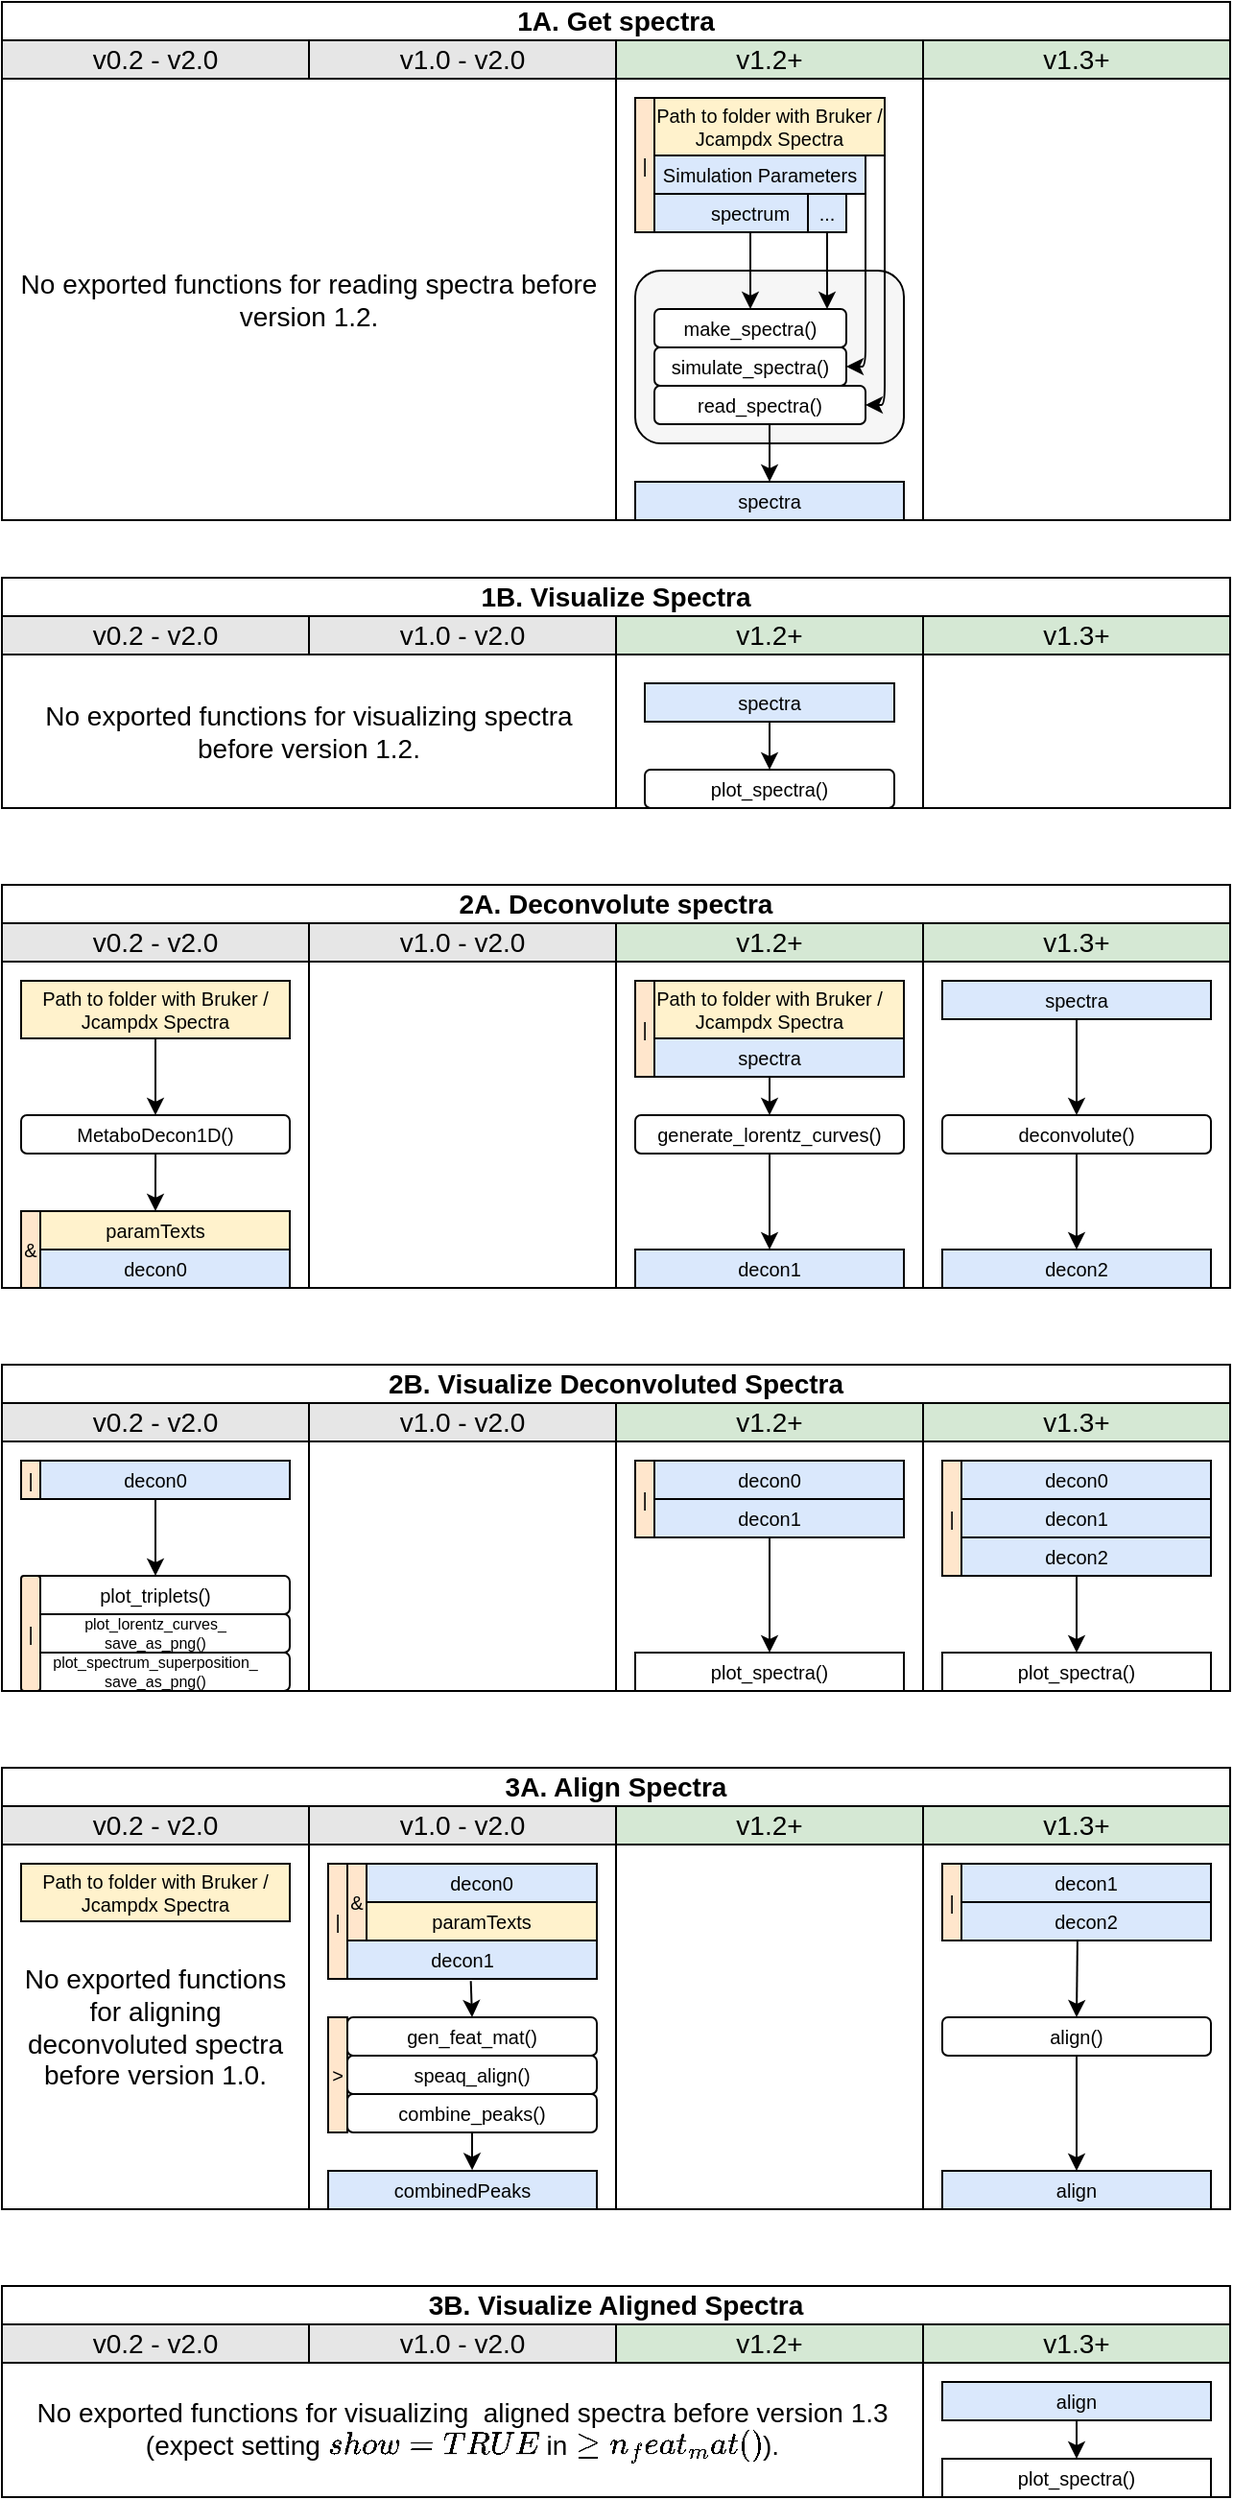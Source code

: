 <mxfile version="24.7.17">
  <diagram id="fRUhEyAmqn6JfHpWfGpk" name="Page-1">
    <mxGraphModel dx="1221" dy="765" grid="1" gridSize="10" guides="1" tooltips="1" connect="1" arrows="1" fold="1" page="1" pageScale="1" pageWidth="720" pageHeight="1380" math="0" shadow="0">
      <root>
        <mxCell id="0" />
        <mxCell id="1" parent="0" />
        <mxCell id="zO8-c5lgZE-9HUMoSTf0-251" value="" style="rounded=0;whiteSpace=wrap;html=1;labelBackgroundColor=none;fontSize=12;fillColor=#FFFFFF;verticalAlign=top;strokeColor=#000000;" parent="1" vertex="1">
          <mxGeometry x="360" y="80" width="160" height="230" as="geometry" />
        </mxCell>
        <mxCell id="_IIo85ep8_x6QM5v_EdP-208" value="" style="rounded=1;whiteSpace=wrap;html=1;fontSize=10;strokeColor=default;fillColor=#F6F6F6;" parent="1" vertex="1">
          <mxGeometry x="370" y="180" width="140" height="90" as="geometry" />
        </mxCell>
        <mxCell id="O-gDGUDRsaO5ftSflFKG-231" value="" style="rounded=0;whiteSpace=wrap;html=1;labelBackgroundColor=none;fontSize=14;fillColor=#FFFFFF;verticalAlign=top;strokeColor=#000000;" parent="1" vertex="1">
          <mxGeometry x="200" y="1000" width="160" height="190" as="geometry" />
        </mxCell>
        <mxCell id="O-gDGUDRsaO5ftSflFKG-230" value="" style="rounded=0;whiteSpace=wrap;html=1;labelBackgroundColor=none;fontSize=14;fillColor=#FFFFFF;verticalAlign=top;strokeColor=#000000;" parent="1" vertex="1">
          <mxGeometry x="520" y="1000" width="160" height="190" as="geometry" />
        </mxCell>
        <mxCell id="zO8-c5lgZE-9HUMoSTf0-159" value="v1.2+" style="rounded=0;whiteSpace=wrap;html=1;labelBackgroundColor=none;fontSize=14;fillColor=#d5e8d4;verticalAlign=middle;strokeColor=#000000;" parent="1" vertex="1">
          <mxGeometry x="360" y="60" width="160" height="20" as="geometry" />
        </mxCell>
        <mxCell id="_IIo85ep8_x6QM5v_EdP-139" style="edgeStyle=orthogonalEdgeStyle;orthogonalLoop=1;jettySize=auto;html=1;exitX=1;exitY=0.5;exitDx=0;exitDy=0;entryX=1;entryY=0.5;entryDx=0;entryDy=0;fontSize=14;" parent="1" source="zO8-c5lgZE-9HUMoSTf0-162" target="zO8-c5lgZE-9HUMoSTf0-167" edge="1">
          <mxGeometry relative="1" as="geometry">
            <Array as="points">
              <mxPoint x="500" y="250" />
            </Array>
          </mxGeometry>
        </mxCell>
        <mxCell id="zO8-c5lgZE-9HUMoSTf0-162" value="Path to folder with Bruker / Jcampdx Spectra" style="rounded=0;whiteSpace=wrap;html=1;verticalAlign=middle;align=center;fillColor=#fff2cc;strokeColor=#000000;fontSize=10;" parent="1" vertex="1">
          <mxGeometry x="380" y="90" width="120" height="30" as="geometry" />
        </mxCell>
        <mxCell id="_IIo85ep8_x6QM5v_EdP-141" style="edgeStyle=orthogonalEdgeStyle;orthogonalLoop=1;jettySize=auto;html=1;entryX=0.5;entryY=0;entryDx=0;entryDy=0;fontSize=14;" parent="1" target="zO8-c5lgZE-9HUMoSTf0-233" edge="1">
          <mxGeometry relative="1" as="geometry">
            <mxPoint x="440" y="260" as="sourcePoint" />
          </mxGeometry>
        </mxCell>
        <mxCell id="zO8-c5lgZE-9HUMoSTf0-167" value="read_spectra()" style="rounded=1;whiteSpace=wrap;html=1;fontSize=10;strokeColor=#000000;" parent="1" vertex="1">
          <mxGeometry x="380" y="240" width="110" height="20" as="geometry" />
        </mxCell>
        <mxCell id="zO8-c5lgZE-9HUMoSTf0-233" value="spectra" style="rounded=0;whiteSpace=wrap;html=1;labelBackgroundColor=none;fontSize=10;fillColor=#dae8fc;strokeColor=#000000;" parent="1" vertex="1">
          <mxGeometry x="370" y="290" width="140" height="20" as="geometry" />
        </mxCell>
        <mxCell id="_IIo85ep8_x6QM5v_EdP-133" style="edgeStyle=orthogonalEdgeStyle;orthogonalLoop=1;jettySize=auto;html=1;entryX=0.5;entryY=0;entryDx=0;entryDy=0;fontSize=14;" parent="1" source="zO8-c5lgZE-9HUMoSTf0-237" target="zO8-c5lgZE-9HUMoSTf0-217" edge="1">
          <mxGeometry relative="1" as="geometry" />
        </mxCell>
        <mxCell id="zO8-c5lgZE-9HUMoSTf0-237" value="spectrum" style="rounded=0;whiteSpace=wrap;html=1;labelBackgroundColor=none;fontSize=10;fillColor=#dae8fc;strokeColor=#000000;" parent="1" vertex="1">
          <mxGeometry x="380" y="140" width="100" height="20" as="geometry" />
        </mxCell>
        <mxCell id="zO8-c5lgZE-9HUMoSTf0-238" value="..." style="rounded=0;whiteSpace=wrap;html=1;labelBackgroundColor=none;fontSize=10;fillColor=#dae8fc;strokeColor=#000000;" parent="1" vertex="1">
          <mxGeometry x="460" y="140" width="20" height="20" as="geometry" />
        </mxCell>
        <mxCell id="zO8-c5lgZE-9HUMoSTf0-274" value="simulate_spectra()" style="rounded=1;whiteSpace=wrap;html=1;fontSize=10;strokeColor=#000000;" parent="1" vertex="1">
          <mxGeometry x="380" y="220" width="100" height="20" as="geometry" />
        </mxCell>
        <mxCell id="_IIo85ep8_x6QM5v_EdP-136" style="edgeStyle=orthogonalEdgeStyle;orthogonalLoop=1;jettySize=auto;html=1;exitX=1;exitY=0.5;exitDx=0;exitDy=0;entryX=1;entryY=0.5;entryDx=0;entryDy=0;fontSize=14;" parent="1" source="zO8-c5lgZE-9HUMoSTf0-303" target="zO8-c5lgZE-9HUMoSTf0-274" edge="1">
          <mxGeometry y="-10" relative="1" as="geometry">
            <Array as="points">
              <mxPoint x="490" y="230" />
            </Array>
            <mxPoint as="offset" />
          </mxGeometry>
        </mxCell>
        <mxCell id="zO8-c5lgZE-9HUMoSTf0-303" value="Simulation Parameters" style="rounded=0;whiteSpace=wrap;html=1;labelBackgroundColor=none;fontSize=10;fillColor=#dae8fc;strokeColor=#000000;" parent="1" vertex="1">
          <mxGeometry x="380" y="120" width="110" height="20" as="geometry" />
        </mxCell>
        <mxCell id="O-gDGUDRsaO5ftSflFKG-95" value="3A. Align Spectra" style="rounded=0;whiteSpace=wrap;html=1;labelBackgroundColor=none;fontSize=14;verticalAlign=middle;fontStyle=1" parent="1" vertex="1">
          <mxGeometry x="40" y="960" width="640" height="20" as="geometry" />
        </mxCell>
        <mxCell id="O-gDGUDRsaO5ftSflFKG-167" value="1A. Get spectra" style="rounded=0;whiteSpace=wrap;html=1;labelBackgroundColor=none;fontSize=14;verticalAlign=middle;fontStyle=1" parent="1" vertex="1">
          <mxGeometry x="40" y="40" width="640" height="20" as="geometry" />
        </mxCell>
        <mxCell id="O-gDGUDRsaO5ftSflFKG-210" style="edgeStyle=orthogonalEdgeStyle;rounded=0;orthogonalLoop=1;jettySize=auto;html=1;strokeColor=#000000;fontSize=10;exitX=0.5;exitY=1;exitDx=0;exitDy=0;entryX=0.5;entryY=0;entryDx=0;entryDy=0;" parent="1" source="O-gDGUDRsaO5ftSflFKG-218" target="O-gDGUDRsaO5ftSflFKG-212" edge="1">
          <mxGeometry relative="1" as="geometry">
            <mxPoint x="600" y="1170" as="targetPoint" />
            <mxPoint x="590.037" y="1170" as="sourcePoint" />
            <Array as="points" />
          </mxGeometry>
        </mxCell>
        <mxCell id="O-gDGUDRsaO5ftSflFKG-212" value="align" style="rounded=0;whiteSpace=wrap;html=1;labelBackgroundColor=none;fontSize=10;fillColor=#dae8fc;strokeColor=#000000;" parent="1" vertex="1">
          <mxGeometry x="530" y="1170" width="140" height="20" as="geometry" />
        </mxCell>
        <mxCell id="O-gDGUDRsaO5ftSflFKG-213" value="v1.3+" style="rounded=0;whiteSpace=wrap;html=1;labelBackgroundColor=none;fontSize=14;fillColor=#d5e8d4;verticalAlign=middle;strokeColor=#000000;" parent="1" vertex="1">
          <mxGeometry x="520" y="980" width="160" height="20" as="geometry" />
        </mxCell>
        <mxCell id="O-gDGUDRsaO5ftSflFKG-218" value="align()" style="rounded=1;whiteSpace=wrap;html=1;fontSize=10;strokeColor=#000000;" parent="1" vertex="1">
          <mxGeometry x="530" y="1090" width="140" height="20" as="geometry" />
        </mxCell>
        <mxCell id="O-gDGUDRsaO5ftSflFKG-223" value="decon2" style="rounded=0;whiteSpace=wrap;html=1;labelBackgroundColor=none;fontSize=10;fillColor=#dae8fc;strokeColor=#000000;" parent="1" vertex="1">
          <mxGeometry x="540" y="1030" width="130" height="20" as="geometry" />
        </mxCell>
        <mxCell id="O-gDGUDRsaO5ftSflFKG-229" style="edgeStyle=orthogonalEdgeStyle;rounded=0;orthogonalLoop=1;jettySize=auto;html=1;strokeColor=#000000;fontSize=10;exitX=0.465;exitY=1.003;exitDx=0;exitDy=0;exitPerimeter=0;" parent="1" source="O-gDGUDRsaO5ftSflFKG-223" edge="1">
          <mxGeometry relative="1" as="geometry">
            <mxPoint x="600" y="1090" as="targetPoint" />
            <mxPoint x="600" y="1090" as="sourcePoint" />
            <Array as="points" />
          </mxGeometry>
        </mxCell>
        <mxCell id="O-gDGUDRsaO5ftSflFKG-247" value="" style="rounded=0;whiteSpace=wrap;html=1;labelBackgroundColor=none;fontSize=14;fillColor=#FFFFFF;verticalAlign=top;strokeColor=#000000;" parent="1" vertex="1">
          <mxGeometry x="40" y="790" width="160" height="130" as="geometry" />
        </mxCell>
        <mxCell id="O-gDGUDRsaO5ftSflFKG-249" value="2B. Visualize Deconvoluted Spectra" style="rounded=0;whiteSpace=wrap;html=1;labelBackgroundColor=none;fontSize=14;verticalAlign=middle;fontStyle=1" parent="1" vertex="1">
          <mxGeometry x="40" y="750" width="640" height="20" as="geometry" />
        </mxCell>
        <mxCell id="O-gDGUDRsaO5ftSflFKG-251" value="plot_triplets()" style="rounded=1;whiteSpace=wrap;html=1;fontSize=10;strokeColor=#000000;" parent="1" vertex="1">
          <mxGeometry x="50" y="860" width="140" height="20" as="geometry" />
        </mxCell>
        <mxCell id="O-gDGUDRsaO5ftSflFKG-257" value="plot_lorentz_curves_&lt;br style=&quot;font-size: 8px;&quot;&gt;save_as_png()" style="rounded=1;whiteSpace=wrap;html=1;fontSize=8;strokeColor=#000000;" parent="1" vertex="1">
          <mxGeometry x="50" y="880" width="140" height="20" as="geometry" />
        </mxCell>
        <mxCell id="O-gDGUDRsaO5ftSflFKG-258" value="plot_spectrum_superposition_&lt;br style=&quot;font-size: 8px;&quot;&gt;save_as_png()" style="rounded=1;whiteSpace=wrap;html=1;fontSize=8;strokeColor=#000000;" parent="1" vertex="1">
          <mxGeometry x="50" y="900" width="140" height="20" as="geometry" />
        </mxCell>
        <mxCell id="O-gDGUDRsaO5ftSflFKG-260" value="|" style="rounded=1;whiteSpace=wrap;html=1;fontSize=10;strokeColor=#000000;fillColor=#ffe6cc;" parent="1" vertex="1">
          <mxGeometry x="50" y="860" width="10" height="60" as="geometry" />
        </mxCell>
        <mxCell id="_IIo85ep8_x6QM5v_EdP-3" style="edgeStyle=orthogonalEdgeStyle;rounded=0;orthogonalLoop=1;jettySize=auto;html=1;entryX=0.5;entryY=0;entryDx=0;entryDy=0;exitX=0.5;exitY=1;exitDx=0;exitDy=0;" parent="1" source="O-gDGUDRsaO5ftSflFKG-302" target="O-gDGUDRsaO5ftSflFKG-251" edge="1">
          <mxGeometry relative="1" as="geometry">
            <mxPoint x="119.941" y="840" as="sourcePoint" />
          </mxGeometry>
        </mxCell>
        <mxCell id="O-gDGUDRsaO5ftSflFKG-302" value="decon0" style="rounded=0;whiteSpace=wrap;html=1;labelBackgroundColor=none;fontSize=10;fillColor=#dae8fc;strokeColor=#000000;" parent="1" vertex="1">
          <mxGeometry x="50" y="800" width="140" height="20" as="geometry" />
        </mxCell>
        <mxCell id="O-gDGUDRsaO5ftSflFKG-334" value="" style="rounded=0;whiteSpace=wrap;html=1;labelBackgroundColor=none;fontSize=14;fillColor=#FFFFFF;verticalAlign=top;strokeColor=#000000;" parent="1" vertex="1">
          <mxGeometry x="360" y="380" width="160" height="80" as="geometry" />
        </mxCell>
        <mxCell id="O-gDGUDRsaO5ftSflFKG-335" value="1B. Visualize Spectra" style="rounded=0;whiteSpace=wrap;html=1;labelBackgroundColor=none;fontSize=14;verticalAlign=middle;fontStyle=1" parent="1" vertex="1">
          <mxGeometry x="40" y="340" width="640" height="20" as="geometry" />
        </mxCell>
        <mxCell id="O-gDGUDRsaO5ftSflFKG-336" value="v1.2+" style="rounded=0;whiteSpace=wrap;html=1;labelBackgroundColor=none;fontSize=14;fillColor=#d5e8d4;verticalAlign=middle;strokeColor=#000000;" parent="1" vertex="1">
          <mxGeometry x="360" y="360" width="160" height="20" as="geometry" />
        </mxCell>
        <mxCell id="O-gDGUDRsaO5ftSflFKG-337" value="plot_spectra()" style="rounded=1;whiteSpace=wrap;html=1;fontSize=10;strokeColor=#000000;" parent="1" vertex="1">
          <mxGeometry x="375" y="440" width="130" height="20" as="geometry" />
        </mxCell>
        <mxCell id="O-gDGUDRsaO5ftSflFKG-338" style="edgeStyle=orthogonalEdgeStyle;rounded=0;orthogonalLoop=1;jettySize=auto;html=1;entryX=0.5;entryY=0;entryDx=0;entryDy=0;fontSize=16;exitX=0.5;exitY=1;exitDx=0;exitDy=0;" parent="1" source="O-gDGUDRsaO5ftSflFKG-339" target="O-gDGUDRsaO5ftSflFKG-337" edge="1">
          <mxGeometry relative="1" as="geometry">
            <mxPoint x="440" y="420" as="sourcePoint" />
            <mxPoint x="439.92" y="439.78" as="targetPoint" />
            <Array as="points" />
          </mxGeometry>
        </mxCell>
        <mxCell id="O-gDGUDRsaO5ftSflFKG-339" value="spectra" style="rounded=0;whiteSpace=wrap;html=1;labelBackgroundColor=none;fontSize=10;fillColor=#dae8fc;strokeColor=#000000;" parent="1" vertex="1">
          <mxGeometry x="375" y="395" width="130" height="20" as="geometry" />
        </mxCell>
        <mxCell id="O-gDGUDRsaO5ftSflFKG-298" value="|" style="rounded=0;whiteSpace=wrap;html=1;fontSize=10;strokeColor=#000000;fillColor=#ffe6cc;" parent="1" vertex="1">
          <mxGeometry x="50" y="800" width="10" height="20" as="geometry" />
        </mxCell>
        <mxCell id="_IIo85ep8_x6QM5v_EdP-39" style="edgeStyle=orthogonalEdgeStyle;rounded=0;orthogonalLoop=1;jettySize=auto;html=1;exitX=0.5;exitY=1;exitDx=0;exitDy=0;strokeColor=#000000;fontSize=14;" parent="1" edge="1">
          <mxGeometry relative="1" as="geometry">
            <mxPoint x="250" y="730" as="sourcePoint" />
            <mxPoint x="250" y="730" as="targetPoint" />
          </mxGeometry>
        </mxCell>
        <mxCell id="_IIo85ep8_x6QM5v_EdP-40" value="2A. Deconvolute spectra" style="rounded=0;whiteSpace=wrap;html=1;labelBackgroundColor=none;fontSize=14;verticalAlign=middle;fontStyle=1" parent="1" vertex="1">
          <mxGeometry x="40" y="500" width="640" height="20" as="geometry" />
        </mxCell>
        <mxCell id="_IIo85ep8_x6QM5v_EdP-41" value="" style="rounded=0;whiteSpace=wrap;html=1;labelBackgroundColor=none;fontSize=14;fillColor=#FFFFFF;verticalAlign=top;strokeColor=#000000;" parent="1" vertex="1">
          <mxGeometry x="520" y="540" width="160" height="170" as="geometry" />
        </mxCell>
        <mxCell id="_IIo85ep8_x6QM5v_EdP-42" value="deconvolute()" style="rounded=1;whiteSpace=wrap;html=1;fontSize=10;strokeColor=#000000;" parent="1" vertex="1">
          <mxGeometry x="530" y="620" width="140" height="20" as="geometry" />
        </mxCell>
        <mxCell id="_IIo85ep8_x6QM5v_EdP-43" value="" style="rounded=0;whiteSpace=wrap;html=1;labelBackgroundColor=none;fontSize=14;fillColor=#FFFFFF;verticalAlign=top;strokeColor=#000000;" parent="1" vertex="1">
          <mxGeometry x="360" y="540" width="160" height="170" as="geometry" />
        </mxCell>
        <mxCell id="_IIo85ep8_x6QM5v_EdP-44" style="edgeStyle=orthogonalEdgeStyle;rounded=0;orthogonalLoop=1;jettySize=auto;html=1;strokeColor=#000000;fontSize=10;entryX=0.5;entryY=0;entryDx=0;entryDy=0;exitX=0.5;exitY=1;exitDx=0;exitDy=0;" parent="1" source="_IIo85ep8_x6QM5v_EdP-45" target="_IIo85ep8_x6QM5v_EdP-46" edge="1">
          <mxGeometry relative="1" as="geometry">
            <mxPoint x="415" y="660" as="targetPoint" />
          </mxGeometry>
        </mxCell>
        <mxCell id="_IIo85ep8_x6QM5v_EdP-45" value="generate_lorentz_curves()" style="rounded=1;whiteSpace=wrap;html=1;fontSize=10;strokeColor=#000000;" parent="1" vertex="1">
          <mxGeometry x="370" y="620" width="140" height="20" as="geometry" />
        </mxCell>
        <mxCell id="_IIo85ep8_x6QM5v_EdP-46" value="decon1" style="rounded=0;whiteSpace=wrap;html=1;labelBackgroundColor=none;fontSize=10;fillColor=#dae8fc;strokeColor=#000000;" parent="1" vertex="1">
          <mxGeometry x="370" y="690" width="140" height="20" as="geometry" />
        </mxCell>
        <mxCell id="_IIo85ep8_x6QM5v_EdP-47" value="v1.3+" style="rounded=0;whiteSpace=wrap;html=1;labelBackgroundColor=none;fontSize=14;fillColor=#d5e8d4;verticalAlign=middle;strokeColor=#000000;" parent="1" vertex="1">
          <mxGeometry x="520" y="520" width="160" height="20" as="geometry" />
        </mxCell>
        <mxCell id="_IIo85ep8_x6QM5v_EdP-48" value="v1.2+" style="rounded=0;whiteSpace=wrap;html=1;labelBackgroundColor=none;fontSize=14;fillColor=#d5e8d4;verticalAlign=middle;strokeColor=#000000;" parent="1" vertex="1">
          <mxGeometry x="360" y="520" width="160" height="20" as="geometry" />
        </mxCell>
        <mxCell id="_IIo85ep8_x6QM5v_EdP-49" value="" style="rounded=0;whiteSpace=wrap;html=1;labelBackgroundColor=none;fontSize=14;fillColor=#FFFFFF;verticalAlign=top;strokeColor=#000000;" parent="1" vertex="1">
          <mxGeometry x="40" y="540" width="160" height="170" as="geometry" />
        </mxCell>
        <mxCell id="_IIo85ep8_x6QM5v_EdP-50" value="MetaboDecon1D()" style="rounded=1;whiteSpace=wrap;html=1;fontSize=10;strokeColor=#000000;" parent="1" vertex="1">
          <mxGeometry x="50" y="620" width="140" height="20" as="geometry" />
        </mxCell>
        <mxCell id="_IIo85ep8_x6QM5v_EdP-51" value="decon0" style="rounded=0;whiteSpace=wrap;html=1;labelBackgroundColor=none;fontSize=10;fillColor=#dae8fc;strokeColor=#000000;" parent="1" vertex="1">
          <mxGeometry x="50" y="690" width="140" height="20" as="geometry" />
        </mxCell>
        <mxCell id="_IIo85ep8_x6QM5v_EdP-53" style="edgeStyle=none;rounded=0;orthogonalLoop=1;jettySize=auto;html=1;entryX=0.5;entryY=0;entryDx=0;entryDy=0;fontSize=14;" parent="1" source="_IIo85ep8_x6QM5v_EdP-54" target="_IIo85ep8_x6QM5v_EdP-45" edge="1">
          <mxGeometry relative="1" as="geometry" />
        </mxCell>
        <mxCell id="_IIo85ep8_x6QM5v_EdP-54" value="spectra" style="rounded=0;whiteSpace=wrap;html=1;labelBackgroundColor=none;fontSize=10;fillColor=#dae8fc;strokeColor=#000000;" parent="1" vertex="1">
          <mxGeometry x="370" y="580" width="140" height="20" as="geometry" />
        </mxCell>
        <mxCell id="_IIo85ep8_x6QM5v_EdP-55" value="paramTexts" style="rounded=0;whiteSpace=wrap;html=1;labelBackgroundColor=none;fontSize=10;fillColor=#fff2cc;strokeColor=#000000;" parent="1" vertex="1">
          <mxGeometry x="50" y="670" width="140" height="20" as="geometry" />
        </mxCell>
        <mxCell id="_IIo85ep8_x6QM5v_EdP-56" style="edgeStyle=none;rounded=0;orthogonalLoop=1;jettySize=auto;html=1;entryX=0.5;entryY=0;entryDx=0;entryDy=0;fontSize=14;" parent="1" source="_IIo85ep8_x6QM5v_EdP-57" target="_IIo85ep8_x6QM5v_EdP-50" edge="1">
          <mxGeometry relative="1" as="geometry" />
        </mxCell>
        <mxCell id="_IIo85ep8_x6QM5v_EdP-57" value="Path to folder with Bruker / Jcampdx Spectra" style="rounded=0;whiteSpace=wrap;html=1;verticalAlign=middle;align=center;fillColor=#fff2cc;strokeColor=#000000;fontSize=10;" parent="1" vertex="1">
          <mxGeometry x="50" y="550" width="140" height="30" as="geometry" />
        </mxCell>
        <mxCell id="_IIo85ep8_x6QM5v_EdP-58" value="&amp;amp;" style="rounded=0;whiteSpace=wrap;html=1;labelBackgroundColor=none;fontSize=10;fillColor=#ffe6cc;strokeColor=#000000;" parent="1" vertex="1">
          <mxGeometry x="50" y="670" width="10" height="40" as="geometry" />
        </mxCell>
        <mxCell id="_IIo85ep8_x6QM5v_EdP-59" style="edgeStyle=orthogonalEdgeStyle;rounded=0;orthogonalLoop=1;jettySize=auto;html=1;strokeColor=#000000;fontSize=10;entryX=0.5;entryY=0;entryDx=0;entryDy=0;exitX=0.5;exitY=1;exitDx=0;exitDy=0;" parent="1" source="_IIo85ep8_x6QM5v_EdP-42" target="_IIo85ep8_x6QM5v_EdP-60" edge="1">
          <mxGeometry relative="1" as="geometry">
            <mxPoint x="575" y="660" as="targetPoint" />
            <mxPoint x="590" y="640" as="sourcePoint" />
          </mxGeometry>
        </mxCell>
        <mxCell id="_IIo85ep8_x6QM5v_EdP-60" value="decon2" style="rounded=0;whiteSpace=wrap;html=1;labelBackgroundColor=none;fontSize=10;fillColor=#dae8fc;strokeColor=#000000;" parent="1" vertex="1">
          <mxGeometry x="530" y="690" width="140" height="20" as="geometry" />
        </mxCell>
        <mxCell id="_IIo85ep8_x6QM5v_EdP-61" style="edgeStyle=orthogonalEdgeStyle;rounded=0;orthogonalLoop=1;jettySize=auto;html=1;fontSize=10;exitX=0.5;exitY=1;exitDx=0;exitDy=0;" parent="1" source="_IIo85ep8_x6QM5v_EdP-62" edge="1">
          <mxGeometry relative="1" as="geometry">
            <Array as="points" />
            <mxPoint x="600" y="570" as="sourcePoint" />
            <mxPoint x="600" y="620" as="targetPoint" />
          </mxGeometry>
        </mxCell>
        <mxCell id="_IIo85ep8_x6QM5v_EdP-62" value="spectra" style="rounded=0;whiteSpace=wrap;html=1;labelBackgroundColor=none;fontSize=10;fillColor=#dae8fc;strokeColor=#000000;" parent="1" vertex="1">
          <mxGeometry x="530" y="550" width="140" height="20" as="geometry" />
        </mxCell>
        <mxCell id="_IIo85ep8_x6QM5v_EdP-63" style="edgeStyle=orthogonalEdgeStyle;rounded=0;orthogonalLoop=1;jettySize=auto;html=1;strokeColor=#000000;fontSize=10;entryX=0.5;entryY=0;entryDx=0;entryDy=0;" parent="1" target="_IIo85ep8_x6QM5v_EdP-55" edge="1">
          <mxGeometry relative="1" as="geometry">
            <mxPoint x="119.96" y="660.06" as="targetPoint" />
            <mxPoint x="120.026" y="640" as="sourcePoint" />
          </mxGeometry>
        </mxCell>
        <mxCell id="_IIo85ep8_x6QM5v_EdP-65" value="" style="rounded=0;whiteSpace=wrap;html=1;labelBackgroundColor=none;fontSize=14;fillColor=#FFFFFF;verticalAlign=top;strokeColor=#000000;" parent="1" vertex="1">
          <mxGeometry x="360" y="790" width="160" height="130" as="geometry" />
        </mxCell>
        <mxCell id="_IIo85ep8_x6QM5v_EdP-68" value="v0.2 - v2.0" style="rounded=0;whiteSpace=wrap;html=1;labelBackgroundColor=none;fontSize=14;fillColor=#E6E6E6;verticalAlign=middle;strokeColor=#000000;" parent="1" vertex="1">
          <mxGeometry x="40" y="770" width="160" height="20" as="geometry" />
        </mxCell>
        <mxCell id="_IIo85ep8_x6QM5v_EdP-72" value="v1.2+" style="rounded=0;whiteSpace=wrap;html=1;labelBackgroundColor=none;fontSize=14;fillColor=#d5e8d4;verticalAlign=middle;strokeColor=#000000;" parent="1" vertex="1">
          <mxGeometry x="360" y="770" width="160" height="20" as="geometry" />
        </mxCell>
        <mxCell id="_IIo85ep8_x6QM5v_EdP-73" value="decon1" style="rounded=0;whiteSpace=wrap;html=1;labelBackgroundColor=none;fontSize=10;fillColor=#dae8fc;strokeColor=#000000;" parent="1" vertex="1">
          <mxGeometry x="370" y="820" width="140" height="20" as="geometry" />
        </mxCell>
        <mxCell id="_IIo85ep8_x6QM5v_EdP-74" value="decon0" style="rounded=0;whiteSpace=wrap;html=1;labelBackgroundColor=none;fontSize=10;fillColor=#dae8fc;strokeColor=#000000;" parent="1" vertex="1">
          <mxGeometry x="370" y="800" width="140" height="20" as="geometry" />
        </mxCell>
        <mxCell id="_IIo85ep8_x6QM5v_EdP-80" value="plot_spectra()" style="rounded=0;whiteSpace=wrap;html=1;fontSize=10;strokeColor=#000000;" parent="1" vertex="1">
          <mxGeometry x="370" y="900" width="140" height="20" as="geometry" />
        </mxCell>
        <mxCell id="_IIo85ep8_x6QM5v_EdP-81" style="edgeStyle=orthogonalEdgeStyle;rounded=0;orthogonalLoop=1;jettySize=auto;html=1;entryX=0.5;entryY=0;entryDx=0;entryDy=0;fontSize=16;exitX=0.5;exitY=1;exitDx=0;exitDy=0;" parent="1" source="_IIo85ep8_x6QM5v_EdP-73" target="_IIo85ep8_x6QM5v_EdP-80" edge="1">
          <mxGeometry relative="1" as="geometry">
            <mxPoint x="450" y="840" as="sourcePoint" />
            <mxPoint x="449.92" y="859.78" as="targetPoint" />
            <Array as="points" />
          </mxGeometry>
        </mxCell>
        <mxCell id="_IIo85ep8_x6QM5v_EdP-84" value="Path to folder with Bruker / Jcampdx Spectra" style="rounded=0;whiteSpace=wrap;html=1;verticalAlign=middle;align=center;fillColor=#fff2cc;strokeColor=#000000;fontSize=10;" parent="1" vertex="1">
          <mxGeometry x="370" y="550" width="140" height="30" as="geometry" />
        </mxCell>
        <mxCell id="_IIo85ep8_x6QM5v_EdP-85" value="|" style="rounded=0;whiteSpace=wrap;html=1;verticalAlign=middle;align=center;fontSize=10;fillColor=#ffe6cc;strokeColor=#000000;" parent="1" vertex="1">
          <mxGeometry x="370" y="550" width="10" height="50" as="geometry" />
        </mxCell>
        <mxCell id="_IIo85ep8_x6QM5v_EdP-87" value="|" style="rounded=0;whiteSpace=wrap;html=1;fontSize=10;strokeColor=#000000;fillColor=#ffe6cc;" parent="1" vertex="1">
          <mxGeometry x="370" y="800" width="10" height="40" as="geometry" />
        </mxCell>
        <mxCell id="_IIo85ep8_x6QM5v_EdP-115" value="" style="rounded=0;whiteSpace=wrap;html=1;labelBackgroundColor=none;fontSize=14;fillColor=#FFFFFF;verticalAlign=top;strokeColor=#000000;" parent="1" vertex="1">
          <mxGeometry x="520" y="790" width="160" height="130" as="geometry" />
        </mxCell>
        <mxCell id="_IIo85ep8_x6QM5v_EdP-116" value="v1.3+" style="rounded=0;whiteSpace=wrap;html=1;labelBackgroundColor=none;fontSize=14;fillColor=#d5e8d4;verticalAlign=middle;strokeColor=#000000;" parent="1" vertex="1">
          <mxGeometry x="520" y="770" width="160" height="20" as="geometry" />
        </mxCell>
        <mxCell id="_IIo85ep8_x6QM5v_EdP-117" value="decon1" style="rounded=0;whiteSpace=wrap;html=1;labelBackgroundColor=none;fontSize=10;fillColor=#dae8fc;strokeColor=#000000;" parent="1" vertex="1">
          <mxGeometry x="530" y="820" width="140" height="20" as="geometry" />
        </mxCell>
        <mxCell id="_IIo85ep8_x6QM5v_EdP-118" value="decon0" style="rounded=0;whiteSpace=wrap;html=1;labelBackgroundColor=none;fontSize=10;fillColor=#dae8fc;strokeColor=#000000;" parent="1" vertex="1">
          <mxGeometry x="530" y="800" width="140" height="20" as="geometry" />
        </mxCell>
        <mxCell id="_IIo85ep8_x6QM5v_EdP-119" value="plot_spectra()" style="rounded=0;whiteSpace=wrap;html=1;fontSize=10;strokeColor=#000000;" parent="1" vertex="1">
          <mxGeometry x="530" y="900" width="140" height="20" as="geometry" />
        </mxCell>
        <mxCell id="_IIo85ep8_x6QM5v_EdP-120" style="edgeStyle=orthogonalEdgeStyle;rounded=0;orthogonalLoop=1;jettySize=auto;html=1;fontSize=16;exitX=0.5;exitY=1;exitDx=0;exitDy=0;" parent="1" source="_IIo85ep8_x6QM5v_EdP-124" target="_IIo85ep8_x6QM5v_EdP-119" edge="1">
          <mxGeometry relative="1" as="geometry">
            <mxPoint x="610" y="840" as="sourcePoint" />
            <mxPoint x="609.92" y="859.78" as="targetPoint" />
            <Array as="points" />
          </mxGeometry>
        </mxCell>
        <mxCell id="_IIo85ep8_x6QM5v_EdP-124" value="decon2" style="rounded=0;whiteSpace=wrap;html=1;labelBackgroundColor=none;fontSize=10;fillColor=#dae8fc;strokeColor=#000000;" parent="1" vertex="1">
          <mxGeometry x="530" y="840" width="140" height="20" as="geometry" />
        </mxCell>
        <mxCell id="_IIo85ep8_x6QM5v_EdP-123" value="|" style="rounded=0;whiteSpace=wrap;html=1;fontSize=10;strokeColor=#000000;fillColor=#ffe6cc;" parent="1" vertex="1">
          <mxGeometry x="530" y="800" width="10" height="60" as="geometry" />
        </mxCell>
        <mxCell id="_IIo85ep8_x6QM5v_EdP-125" value="No exported functions for aligning deconvoluted spectra before version 1.0." style="rounded=0;whiteSpace=wrap;html=1;labelBackgroundColor=none;fontSize=14;fillColor=#FFFFFF;verticalAlign=middle;strokeColor=#000000;spacing=6;" parent="1" vertex="1">
          <mxGeometry x="40" y="1000" width="160" height="190" as="geometry" />
        </mxCell>
        <mxCell id="_IIo85ep8_x6QM5v_EdP-127" value="|" style="rounded=0;whiteSpace=wrap;html=1;verticalAlign=middle;align=center;fontSize=10;fillColor=#ffe6cc;strokeColor=#000000;" parent="1" vertex="1">
          <mxGeometry x="370" y="90" width="10" height="70" as="geometry" />
        </mxCell>
        <mxCell id="zO8-c5lgZE-9HUMoSTf0-217" value="make_spectra()" style="rounded=1;whiteSpace=wrap;html=1;fontSize=10;strokeColor=#000000;" parent="1" vertex="1">
          <mxGeometry x="380" y="200" width="100" height="20" as="geometry" />
        </mxCell>
        <mxCell id="_IIo85ep8_x6QM5v_EdP-138" style="edgeStyle=orthogonalEdgeStyle;orthogonalLoop=1;jettySize=auto;html=1;entryX=0.5;entryY=0;entryDx=0;entryDy=0;fontSize=14;exitX=0.5;exitY=1;exitDx=0;exitDy=0;" parent="1" source="zO8-c5lgZE-9HUMoSTf0-238" edge="1">
          <mxGeometry relative="1" as="geometry">
            <mxPoint x="470" y="170" as="sourcePoint" />
            <mxPoint x="470" y="200" as="targetPoint" />
          </mxGeometry>
        </mxCell>
        <mxCell id="_IIo85ep8_x6QM5v_EdP-142" value="No exported functions for reading spectra before version 1.2." style="rounded=0;whiteSpace=wrap;html=1;labelBackgroundColor=none;fontSize=14;fillColor=#FFFFFF;verticalAlign=middle;strokeColor=#000000;" parent="1" vertex="1">
          <mxGeometry x="40" y="80" width="320" height="230" as="geometry" />
        </mxCell>
        <mxCell id="_IIo85ep8_x6QM5v_EdP-144" value="No exported functions for visualizing spectra before version 1.2." style="rounded=0;whiteSpace=wrap;html=1;labelBackgroundColor=none;fontSize=14;fillColor=#FFFFFF;verticalAlign=middle;strokeColor=#000000;" parent="1" vertex="1">
          <mxGeometry x="40" y="380" width="320" height="80" as="geometry" />
        </mxCell>
        <mxCell id="_IIo85ep8_x6QM5v_EdP-52" value="v0.2 - v2.0" style="rounded=0;whiteSpace=wrap;html=1;labelBackgroundColor=none;fontSize=14;fillColor=#E6E6E6;verticalAlign=middle;strokeColor=#000000;" parent="1" vertex="1">
          <mxGeometry x="40" y="520" width="160" height="20" as="geometry" />
        </mxCell>
        <mxCell id="_IIo85ep8_x6QM5v_EdP-147" value="No exported functions for visualizing&amp;nbsp; aligned spectra before version 1.3 (expect setting `show=TRUE` in `gen_feat_mat()`)." style="rounded=0;whiteSpace=wrap;html=1;labelBackgroundColor=none;fontSize=14;fillColor=#FFFFFF;verticalAlign=middle;strokeColor=#000000;" parent="1" vertex="1">
          <mxGeometry x="40" y="1270" width="480" height="70" as="geometry" />
        </mxCell>
        <mxCell id="_IIo85ep8_x6QM5v_EdP-148" value="3B. Visualize Aligned Spectra" style="rounded=0;whiteSpace=wrap;html=1;labelBackgroundColor=none;fontSize=14;verticalAlign=middle;fontStyle=1" parent="1" vertex="1">
          <mxGeometry x="40" y="1230" width="640" height="20" as="geometry" />
        </mxCell>
        <mxCell id="_IIo85ep8_x6QM5v_EdP-159" value="v1.2+" style="rounded=0;whiteSpace=wrap;html=1;labelBackgroundColor=none;fontSize=14;fillColor=#d5e8d4;verticalAlign=middle;strokeColor=#000000;" parent="1" vertex="1">
          <mxGeometry x="360" y="1250" width="160" height="20" as="geometry" />
        </mxCell>
        <mxCell id="CXX_WwQIXvSu7mdd0n5U-1" value="v1.2+" style="rounded=0;whiteSpace=wrap;html=1;labelBackgroundColor=none;fontSize=14;fillColor=#d5e8d4;verticalAlign=middle;strokeColor=#000000;" parent="1" vertex="1">
          <mxGeometry x="360" y="980" width="160" height="20" as="geometry" />
        </mxCell>
        <mxCell id="CXX_WwQIXvSu7mdd0n5U-2" value="v1.3+" style="rounded=0;whiteSpace=wrap;html=1;labelBackgroundColor=none;fontSize=14;fillColor=#d5e8d4;verticalAlign=middle;strokeColor=#000000;" parent="1" vertex="1">
          <mxGeometry x="520" y="360" width="160" height="20" as="geometry" />
        </mxCell>
        <mxCell id="CXX_WwQIXvSu7mdd0n5U-3" value="v1.3+" style="rounded=0;whiteSpace=wrap;html=1;labelBackgroundColor=none;fontSize=14;fillColor=#d5e8d4;verticalAlign=middle;strokeColor=#000000;" parent="1" vertex="1">
          <mxGeometry x="520" y="60" width="160" height="20" as="geometry" />
        </mxCell>
        <mxCell id="CXX_WwQIXvSu7mdd0n5U-4" value="" style="rounded=0;whiteSpace=wrap;html=1;labelBackgroundColor=none;fontSize=14;fillColor=#FFFFFF;verticalAlign=top;strokeColor=#000000;" parent="1" vertex="1">
          <mxGeometry x="520" y="80" width="160" height="230" as="geometry" />
        </mxCell>
        <mxCell id="CXX_WwQIXvSu7mdd0n5U-5" value="" style="rounded=0;whiteSpace=wrap;html=1;labelBackgroundColor=none;fontSize=14;fillColor=#FFFFFF;verticalAlign=top;strokeColor=#000000;" parent="1" vertex="1">
          <mxGeometry x="520" y="380" width="160" height="80" as="geometry" />
        </mxCell>
        <mxCell id="CXX_WwQIXvSu7mdd0n5U-6" value="" style="rounded=0;whiteSpace=wrap;html=1;labelBackgroundColor=none;fontSize=14;fillColor=#FFFFFF;verticalAlign=top;strokeColor=#000000;" parent="1" vertex="1">
          <mxGeometry x="200" y="540" width="160" height="170" as="geometry" />
        </mxCell>
        <mxCell id="CXX_WwQIXvSu7mdd0n5U-7" value="" style="rounded=0;whiteSpace=wrap;html=1;labelBackgroundColor=none;fontSize=14;fillColor=#FFFFFF;verticalAlign=top;strokeColor=#000000;" parent="1" vertex="1">
          <mxGeometry x="200" y="790" width="160" height="130" as="geometry" />
        </mxCell>
        <mxCell id="CXX_WwQIXvSu7mdd0n5U-10" value="" style="rounded=0;whiteSpace=wrap;html=1;labelBackgroundColor=none;fontSize=14;fillColor=#FFFFFF;verticalAlign=top;strokeColor=#000000;" parent="1" vertex="1">
          <mxGeometry x="360" y="1000" width="160" height="190" as="geometry" />
        </mxCell>
        <mxCell id="CXX_WwQIXvSu7mdd0n5U-11" value="" style="rounded=0;whiteSpace=wrap;html=1;labelBackgroundColor=none;fontSize=14;fillColor=#FFFFFF;verticalAlign=top;strokeColor=#000000;" parent="1" vertex="1">
          <mxGeometry x="520" y="1270" width="160" height="70" as="geometry" />
        </mxCell>
        <mxCell id="CXX_WwQIXvSu7mdd0n5U-12" value="v1.3+" style="rounded=0;whiteSpace=wrap;html=1;labelBackgroundColor=none;fontSize=14;fillColor=#d5e8d4;verticalAlign=middle;strokeColor=#000000;" parent="1" vertex="1">
          <mxGeometry x="520" y="1250" width="160" height="20" as="geometry" />
        </mxCell>
        <mxCell id="CXX_WwQIXvSu7mdd0n5U-14" value="v1.0 - v2.0" style="rounded=0;whiteSpace=wrap;html=1;labelBackgroundColor=none;fontSize=14;fillColor=#E6E6E6;verticalAlign=middle;strokeColor=#000000;" parent="1" vertex="1">
          <mxGeometry x="200" y="770" width="160" height="20" as="geometry" />
        </mxCell>
        <mxCell id="CXX_WwQIXvSu7mdd0n5U-15" value="v1.0 - v2.0" style="rounded=0;whiteSpace=wrap;html=1;labelBackgroundColor=none;fontSize=14;fillColor=#E6E6E6;verticalAlign=middle;strokeColor=#000000;" parent="1" vertex="1">
          <mxGeometry x="200" y="520" width="160" height="20" as="geometry" />
        </mxCell>
        <mxCell id="CXX_WwQIXvSu7mdd0n5U-16" value="v0.2 - v2.0" style="rounded=0;whiteSpace=wrap;html=1;labelBackgroundColor=none;fontSize=14;fillColor=#E6E6E6;verticalAlign=middle;strokeColor=#000000;" parent="1" vertex="1">
          <mxGeometry x="40" y="60" width="160" height="20" as="geometry" />
        </mxCell>
        <mxCell id="CXX_WwQIXvSu7mdd0n5U-17" value="v1.0 - v2.0" style="rounded=0;whiteSpace=wrap;html=1;labelBackgroundColor=none;fontSize=14;fillColor=#E6E6E6;verticalAlign=middle;strokeColor=#000000;" parent="1" vertex="1">
          <mxGeometry x="200" y="60" width="160" height="20" as="geometry" />
        </mxCell>
        <mxCell id="CXX_WwQIXvSu7mdd0n5U-18" value="v0.2 - v2.0" style="rounded=0;whiteSpace=wrap;html=1;labelBackgroundColor=none;fontSize=14;fillColor=#E6E6E6;verticalAlign=middle;strokeColor=#000000;" parent="1" vertex="1">
          <mxGeometry x="40" y="360" width="160" height="20" as="geometry" />
        </mxCell>
        <mxCell id="CXX_WwQIXvSu7mdd0n5U-19" value="v1.0 - v2.0" style="rounded=0;whiteSpace=wrap;html=1;labelBackgroundColor=none;fontSize=14;fillColor=#E6E6E6;verticalAlign=middle;strokeColor=#000000;" parent="1" vertex="1">
          <mxGeometry x="200" y="360" width="160" height="20" as="geometry" />
        </mxCell>
        <mxCell id="CXX_WwQIXvSu7mdd0n5U-20" value="Path to folder with Bruker / Jcampdx Spectra" style="rounded=0;whiteSpace=wrap;html=1;verticalAlign=middle;align=center;fillColor=#fff2cc;strokeColor=#000000;fontSize=10;" parent="1" vertex="1">
          <mxGeometry x="50" y="1010" width="140" height="30" as="geometry" />
        </mxCell>
        <mxCell id="CXX_WwQIXvSu7mdd0n5U-21" value="v0.2 - v2.0" style="rounded=0;whiteSpace=wrap;html=1;labelBackgroundColor=none;fontSize=14;fillColor=#E6E6E6;verticalAlign=middle;strokeColor=#000000;" parent="1" vertex="1">
          <mxGeometry x="40" y="980" width="160" height="20" as="geometry" />
        </mxCell>
        <mxCell id="CXX_WwQIXvSu7mdd0n5U-22" value="v1.0 - v2.0" style="rounded=0;whiteSpace=wrap;html=1;labelBackgroundColor=none;fontSize=14;fillColor=#E6E6E6;verticalAlign=middle;strokeColor=#000000;" parent="1" vertex="1">
          <mxGeometry x="200" y="980" width="160" height="20" as="geometry" />
        </mxCell>
        <mxCell id="CXX_WwQIXvSu7mdd0n5U-26" value="v0.2 - v2.0" style="rounded=0;whiteSpace=wrap;html=1;labelBackgroundColor=none;fontSize=14;fillColor=#E6E6E6;verticalAlign=middle;strokeColor=#000000;" parent="1" vertex="1">
          <mxGeometry x="40" y="1250" width="160" height="20" as="geometry" />
        </mxCell>
        <mxCell id="CXX_WwQIXvSu7mdd0n5U-27" value="v1.0 - v2.0" style="rounded=0;whiteSpace=wrap;html=1;labelBackgroundColor=none;fontSize=14;fillColor=#E6E6E6;verticalAlign=middle;strokeColor=#000000;" parent="1" vertex="1">
          <mxGeometry x="200" y="1250" width="160" height="20" as="geometry" />
        </mxCell>
        <mxCell id="CXX_WwQIXvSu7mdd0n5U-34" value="decon0" style="rounded=0;whiteSpace=wrap;html=1;labelBackgroundColor=none;fontSize=10;fillColor=#dae8fc;strokeColor=#000000;" parent="1" vertex="1">
          <mxGeometry x="230" y="1010" width="120" height="20" as="geometry" />
        </mxCell>
        <mxCell id="CXX_WwQIXvSu7mdd0n5U-35" value="paramTexts" style="rounded=0;whiteSpace=wrap;html=1;labelBackgroundColor=none;fontSize=10;fillColor=#fff2cc;strokeColor=#000000;" parent="1" vertex="1">
          <mxGeometry x="230" y="1030" width="120" height="20" as="geometry" />
        </mxCell>
        <mxCell id="CXX_WwQIXvSu7mdd0n5U-36" value="&amp;amp;" style="rounded=0;whiteSpace=wrap;html=1;labelBackgroundColor=none;fontSize=10;fillColor=#ffe6cc;strokeColor=#000000;" parent="1" vertex="1">
          <mxGeometry x="220" y="1010" width="10" height="40" as="geometry" />
        </mxCell>
        <mxCell id="CXX_WwQIXvSu7mdd0n5U-37" value="decon1" style="rounded=0;whiteSpace=wrap;html=1;labelBackgroundColor=none;fontSize=10;fillColor=#dae8fc;strokeColor=#000000;" parent="1" vertex="1">
          <mxGeometry x="210" y="1050" width="140" height="20" as="geometry" />
        </mxCell>
        <mxCell id="CXX_WwQIXvSu7mdd0n5U-38" value="|" style="rounded=0;whiteSpace=wrap;html=1;labelBackgroundColor=none;fontSize=10;fillColor=#ffe6cc;strokeColor=#000000;" parent="1" vertex="1">
          <mxGeometry x="210" y="1010" width="10" height="60" as="geometry" />
        </mxCell>
        <mxCell id="CXX_WwQIXvSu7mdd0n5U-39" style="edgeStyle=orthogonalEdgeStyle;rounded=0;orthogonalLoop=1;jettySize=auto;html=1;strokeColor=#000000;fontSize=10;entryX=0.536;entryY=-0.017;entryDx=0;entryDy=0;exitX=0.5;exitY=1;exitDx=0;exitDy=0;entryPerimeter=0;" parent="1" source="CXX_WwQIXvSu7mdd0n5U-44" target="CXX_WwQIXvSu7mdd0n5U-41" edge="1">
          <mxGeometry relative="1" as="geometry">
            <mxPoint x="270" y="1170" as="targetPoint" />
            <mxPoint x="270.037" y="1160" as="sourcePoint" />
            <Array as="points">
              <mxPoint x="285" y="1160" />
              <mxPoint x="285" y="1160" />
            </Array>
          </mxGeometry>
        </mxCell>
        <mxCell id="CXX_WwQIXvSu7mdd0n5U-40" value="gen_feat_mat()" style="rounded=1;whiteSpace=wrap;html=1;fontSize=10;strokeColor=#000000;" parent="1" vertex="1">
          <mxGeometry x="220" y="1090" width="130" height="20" as="geometry" />
        </mxCell>
        <mxCell id="CXX_WwQIXvSu7mdd0n5U-41" value="combinedPeaks" style="rounded=0;whiteSpace=wrap;html=1;labelBackgroundColor=none;fontSize=10;fillColor=#dae8fc;strokeColor=#000000;" parent="1" vertex="1">
          <mxGeometry x="210" y="1170" width="140" height="20" as="geometry" />
        </mxCell>
        <mxCell id="CXX_WwQIXvSu7mdd0n5U-42" style="edgeStyle=orthogonalEdgeStyle;rounded=0;orthogonalLoop=1;jettySize=auto;html=1;strokeColor=#000000;fontSize=10;exitX=0.531;exitY=1.054;exitDx=0;exitDy=0;entryX=0.5;entryY=0;entryDx=0;entryDy=0;exitPerimeter=0;" parent="1" source="CXX_WwQIXvSu7mdd0n5U-37" target="CXX_WwQIXvSu7mdd0n5U-40" edge="1">
          <mxGeometry relative="1" as="geometry">
            <mxPoint x="285" y="1110" as="targetPoint" />
            <mxPoint x="285" y="1050" as="sourcePoint" />
          </mxGeometry>
        </mxCell>
        <mxCell id="CXX_WwQIXvSu7mdd0n5U-43" value="speaq_align()" style="rounded=1;whiteSpace=wrap;html=1;fontSize=10;strokeColor=#000000;" parent="1" vertex="1">
          <mxGeometry x="220" y="1110" width="130" height="20" as="geometry" />
        </mxCell>
        <mxCell id="CXX_WwQIXvSu7mdd0n5U-44" value="combine_peaks()" style="rounded=1;whiteSpace=wrap;html=1;fontSize=10;strokeColor=#000000;" parent="1" vertex="1">
          <mxGeometry x="220" y="1130" width="130" height="20" as="geometry" />
        </mxCell>
        <mxCell id="CXX_WwQIXvSu7mdd0n5U-45" value="&amp;gt;" style="rounded=0;whiteSpace=wrap;html=1;fontSize=10;strokeColor=#000000;fillColor=#ffe6cc;" parent="1" vertex="1">
          <mxGeometry x="210" y="1090" width="10" height="60" as="geometry" />
        </mxCell>
        <mxCell id="CXX_WwQIXvSu7mdd0n5U-46" value="decon1" style="rounded=0;whiteSpace=wrap;html=1;labelBackgroundColor=none;fontSize=10;fillColor=#dae8fc;strokeColor=#000000;" parent="1" vertex="1">
          <mxGeometry x="540" y="1010" width="130" height="20" as="geometry" />
        </mxCell>
        <mxCell id="CXX_WwQIXvSu7mdd0n5U-47" value="|" style="rounded=0;whiteSpace=wrap;html=1;labelBackgroundColor=none;fontSize=10;fillColor=#ffe6cc;strokeColor=#000000;" parent="1" vertex="1">
          <mxGeometry x="530" y="1010" width="10" height="40" as="geometry" />
        </mxCell>
        <mxCell id="_IIo85ep8_x6QM5v_EdP-161" value="align" style="rounded=0;whiteSpace=wrap;html=1;labelBackgroundColor=none;fontSize=10;fillColor=#dae8fc;strokeColor=#000000;" parent="1" vertex="1">
          <mxGeometry x="530" y="1280" width="140" height="20" as="geometry" />
        </mxCell>
        <mxCell id="_IIo85ep8_x6QM5v_EdP-162" value="plot_spectra()" style="rounded=0;whiteSpace=wrap;html=1;fontSize=10;strokeColor=#000000;" parent="1" vertex="1">
          <mxGeometry x="530" y="1320" width="140" height="20" as="geometry" />
        </mxCell>
        <mxCell id="_IIo85ep8_x6QM5v_EdP-163" style="edgeStyle=orthogonalEdgeStyle;rounded=0;orthogonalLoop=1;jettySize=auto;html=1;entryX=0.5;entryY=0;entryDx=0;entryDy=0;fontSize=16;exitX=0.5;exitY=1;exitDx=0;exitDy=0;" parent="1" source="_IIo85ep8_x6QM5v_EdP-161" target="_IIo85ep8_x6QM5v_EdP-162" edge="1">
          <mxGeometry relative="1" as="geometry">
            <mxPoint x="600" y="1320" as="sourcePoint" />
            <mxPoint x="609.92" y="1339.78" as="targetPoint" />
            <Array as="points" />
          </mxGeometry>
        </mxCell>
      </root>
    </mxGraphModel>
  </diagram>
</mxfile>
